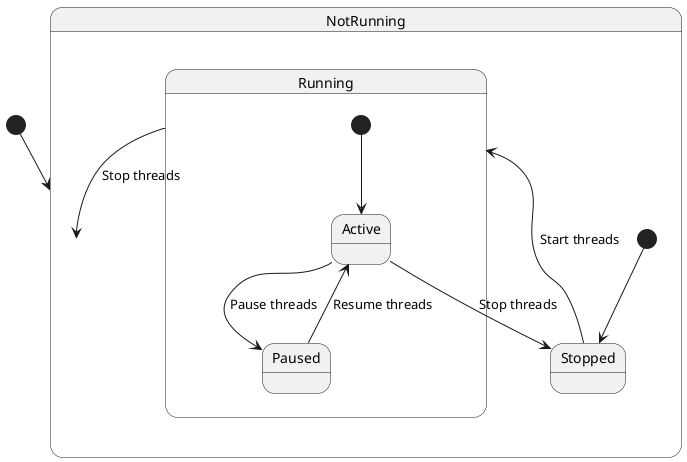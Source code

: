 @startuml

[*] --> NotRunning

state NotRunning {
    [*] --> Stopped
    Stopped --> Running : Start threads
}

state Running {
    [*] --> Active
    Active --> Paused : Pause threads
    Paused --> Active : Resume threads
    Active --> Stopped : Stop threads
}

Running --> NotRunning : Stop threads

@enduml
